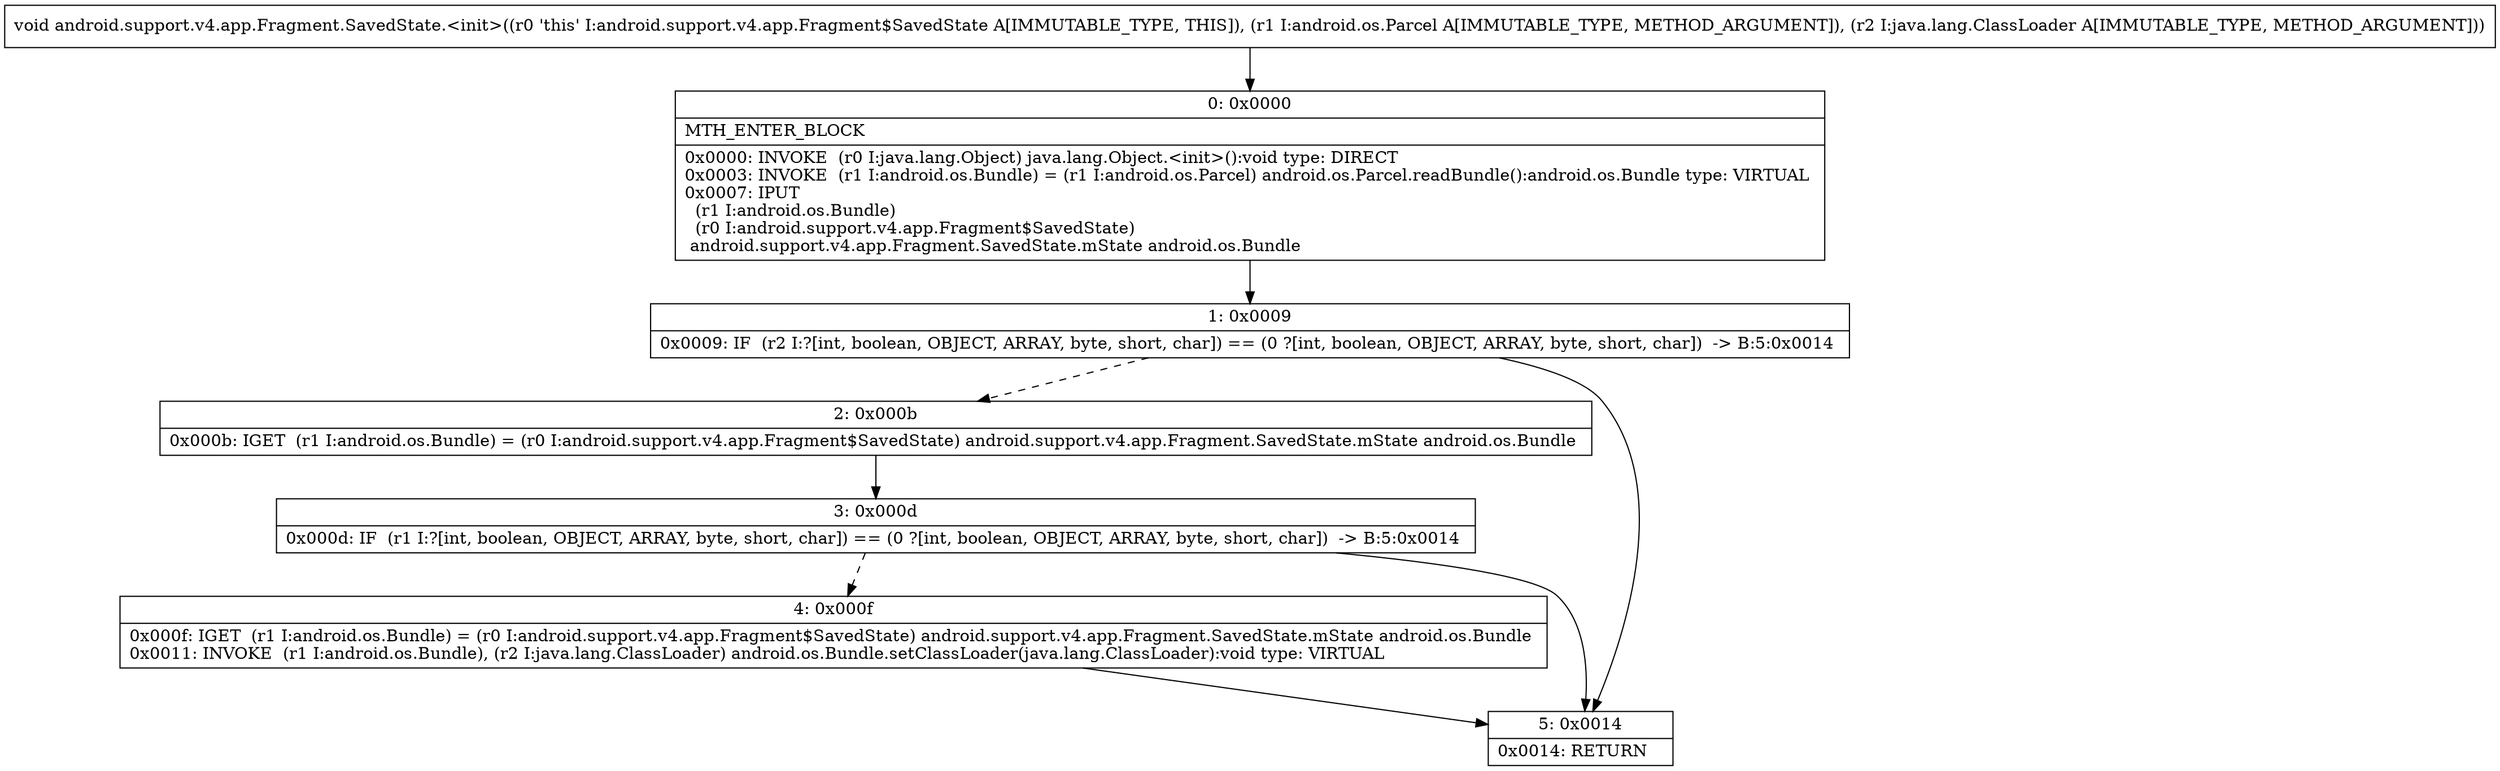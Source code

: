digraph "CFG forandroid.support.v4.app.Fragment.SavedState.\<init\>(Landroid\/os\/Parcel;Ljava\/lang\/ClassLoader;)V" {
Node_0 [shape=record,label="{0\:\ 0x0000|MTH_ENTER_BLOCK\l|0x0000: INVOKE  (r0 I:java.lang.Object) java.lang.Object.\<init\>():void type: DIRECT \l0x0003: INVOKE  (r1 I:android.os.Bundle) = (r1 I:android.os.Parcel) android.os.Parcel.readBundle():android.os.Bundle type: VIRTUAL \l0x0007: IPUT  \l  (r1 I:android.os.Bundle)\l  (r0 I:android.support.v4.app.Fragment$SavedState)\l android.support.v4.app.Fragment.SavedState.mState android.os.Bundle \l}"];
Node_1 [shape=record,label="{1\:\ 0x0009|0x0009: IF  (r2 I:?[int, boolean, OBJECT, ARRAY, byte, short, char]) == (0 ?[int, boolean, OBJECT, ARRAY, byte, short, char])  \-\> B:5:0x0014 \l}"];
Node_2 [shape=record,label="{2\:\ 0x000b|0x000b: IGET  (r1 I:android.os.Bundle) = (r0 I:android.support.v4.app.Fragment$SavedState) android.support.v4.app.Fragment.SavedState.mState android.os.Bundle \l}"];
Node_3 [shape=record,label="{3\:\ 0x000d|0x000d: IF  (r1 I:?[int, boolean, OBJECT, ARRAY, byte, short, char]) == (0 ?[int, boolean, OBJECT, ARRAY, byte, short, char])  \-\> B:5:0x0014 \l}"];
Node_4 [shape=record,label="{4\:\ 0x000f|0x000f: IGET  (r1 I:android.os.Bundle) = (r0 I:android.support.v4.app.Fragment$SavedState) android.support.v4.app.Fragment.SavedState.mState android.os.Bundle \l0x0011: INVOKE  (r1 I:android.os.Bundle), (r2 I:java.lang.ClassLoader) android.os.Bundle.setClassLoader(java.lang.ClassLoader):void type: VIRTUAL \l}"];
Node_5 [shape=record,label="{5\:\ 0x0014|0x0014: RETURN   \l}"];
MethodNode[shape=record,label="{void android.support.v4.app.Fragment.SavedState.\<init\>((r0 'this' I:android.support.v4.app.Fragment$SavedState A[IMMUTABLE_TYPE, THIS]), (r1 I:android.os.Parcel A[IMMUTABLE_TYPE, METHOD_ARGUMENT]), (r2 I:java.lang.ClassLoader A[IMMUTABLE_TYPE, METHOD_ARGUMENT])) }"];
MethodNode -> Node_0;
Node_0 -> Node_1;
Node_1 -> Node_2[style=dashed];
Node_1 -> Node_5;
Node_2 -> Node_3;
Node_3 -> Node_4[style=dashed];
Node_3 -> Node_5;
Node_4 -> Node_5;
}

